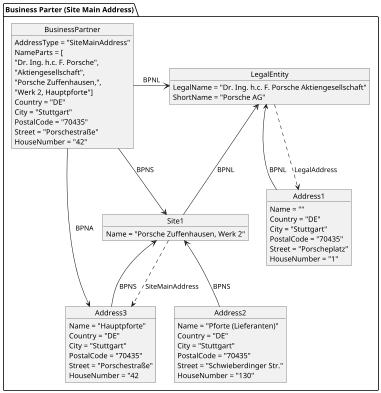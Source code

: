 @startuml site-main-address

skinparam dpi 50

package "Business Parter (Site Main Address)" {
  object LegalEntity {
    LegalName = "Dr. Ing. h.c. F. Porsche Aktiengesellschaft"
    ShortName = "Porsche AG"
  }

  object Address1 {
    Name = ""
    Country = "DE"
    City = "Stuttgart"
    PostalCode = "70435"
    Street = "Porscheplatz"
    HouseNumber = "1"
  }

  object Address2 {
    Name = "Pforte (Lieferanten)"
    Country = "DE"
    City = "Stuttgart"
    PostalCode = "70435"
    Street = "Schwieberdinger Str."
    HouseNumber = "130"
  }

  object Address3 {
    Name = "Hauptpforte"
    Country = "DE"
    City = "Stuttgart"
    PostalCode = "70435"
    Street = "Porschestraße"
    HouseNumber = "42
  }

  object Site1 {
    Name = "Porsche Zuffenhausen, Werk 2"
  }

  object BusinessPartner {
    AddressType = "SiteMainAddress"
    NameParts = [
      "Dr. Ing. h.c. F. Porsche", 
      "Aktiengesellschaft", 
      "Porsche Zuffenhausen,", 
      "Werk 2, Hauptpforte"]
    Country = "DE"
    City = "Stuttgart"
    PostalCode = "70435"
    Street = "Porschestraße"
    HouseNumber = "42"
  }

  BusinessPartner -r-> LegalEntity : BPNL
  BusinessPartner -r-> Site1 : BPNS
  BusinessPartner -r-> Address3 : BPNA
  LegalEntity .d.> Address1 : LegalAddress
  Site1 .d.> Address3 : SiteMainAddress
  Address1 -u-> LegalEntity : BPNL
  Address2 -u-> Site1 : BPNS
  Address3 -u-> Site1 : BPNS
  Site1 -u-> LegalEntity : BPNL
}

@enduml

